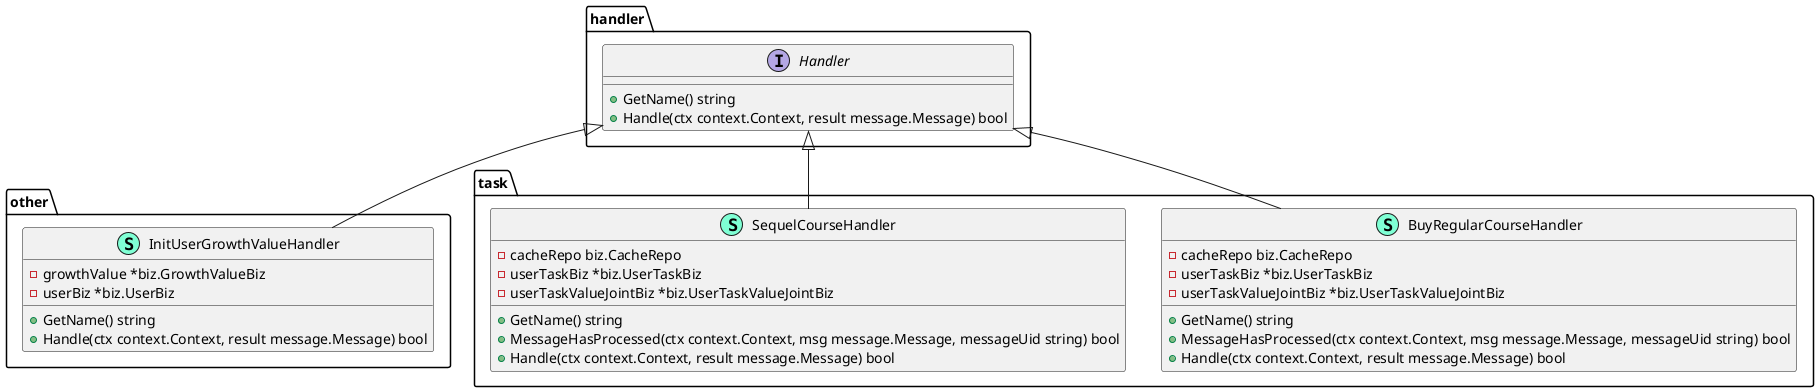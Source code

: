@startuml


namespace handler {
    interface Handler  {
        + GetName() string
        + Handle(ctx context.Context, result message.Message) bool
    }
}


namespace other {
    class InitUserGrowthValueHandler << (S,Aquamarine) >> {
        - growthValue *biz.GrowthValueBiz
        - userBiz *biz.UserBiz

        + GetName() string
        + Handle(ctx context.Context, result message.Message) bool

    }
}
"handler.Handler" <|-- "other.InitUserGrowthValueHandler"

namespace task {
    class BuyRegularCourseHandler << (S,Aquamarine) >> {
        - cacheRepo biz.CacheRepo
        - userTaskBiz *biz.UserTaskBiz
        - userTaskValueJointBiz *biz.UserTaskValueJointBiz

        + GetName() string
        + MessageHasProcessed(ctx context.Context, msg message.Message, messageUid string) bool
        + Handle(ctx context.Context, result message.Message) bool

    }
    class SequelCourseHandler << (S,Aquamarine) >> {
        - cacheRepo biz.CacheRepo
        - userTaskBiz *biz.UserTaskBiz
        - userTaskValueJointBiz *biz.UserTaskValueJointBiz

        + GetName() string
        + MessageHasProcessed(ctx context.Context, msg message.Message, messageUid string) bool
        + Handle(ctx context.Context, result message.Message) bool

    }
}
"handler.Handler" <|-- "task.BuyRegularCourseHandler"
"handler.Handler" <|-- "task.SequelCourseHandler"

@enduml
